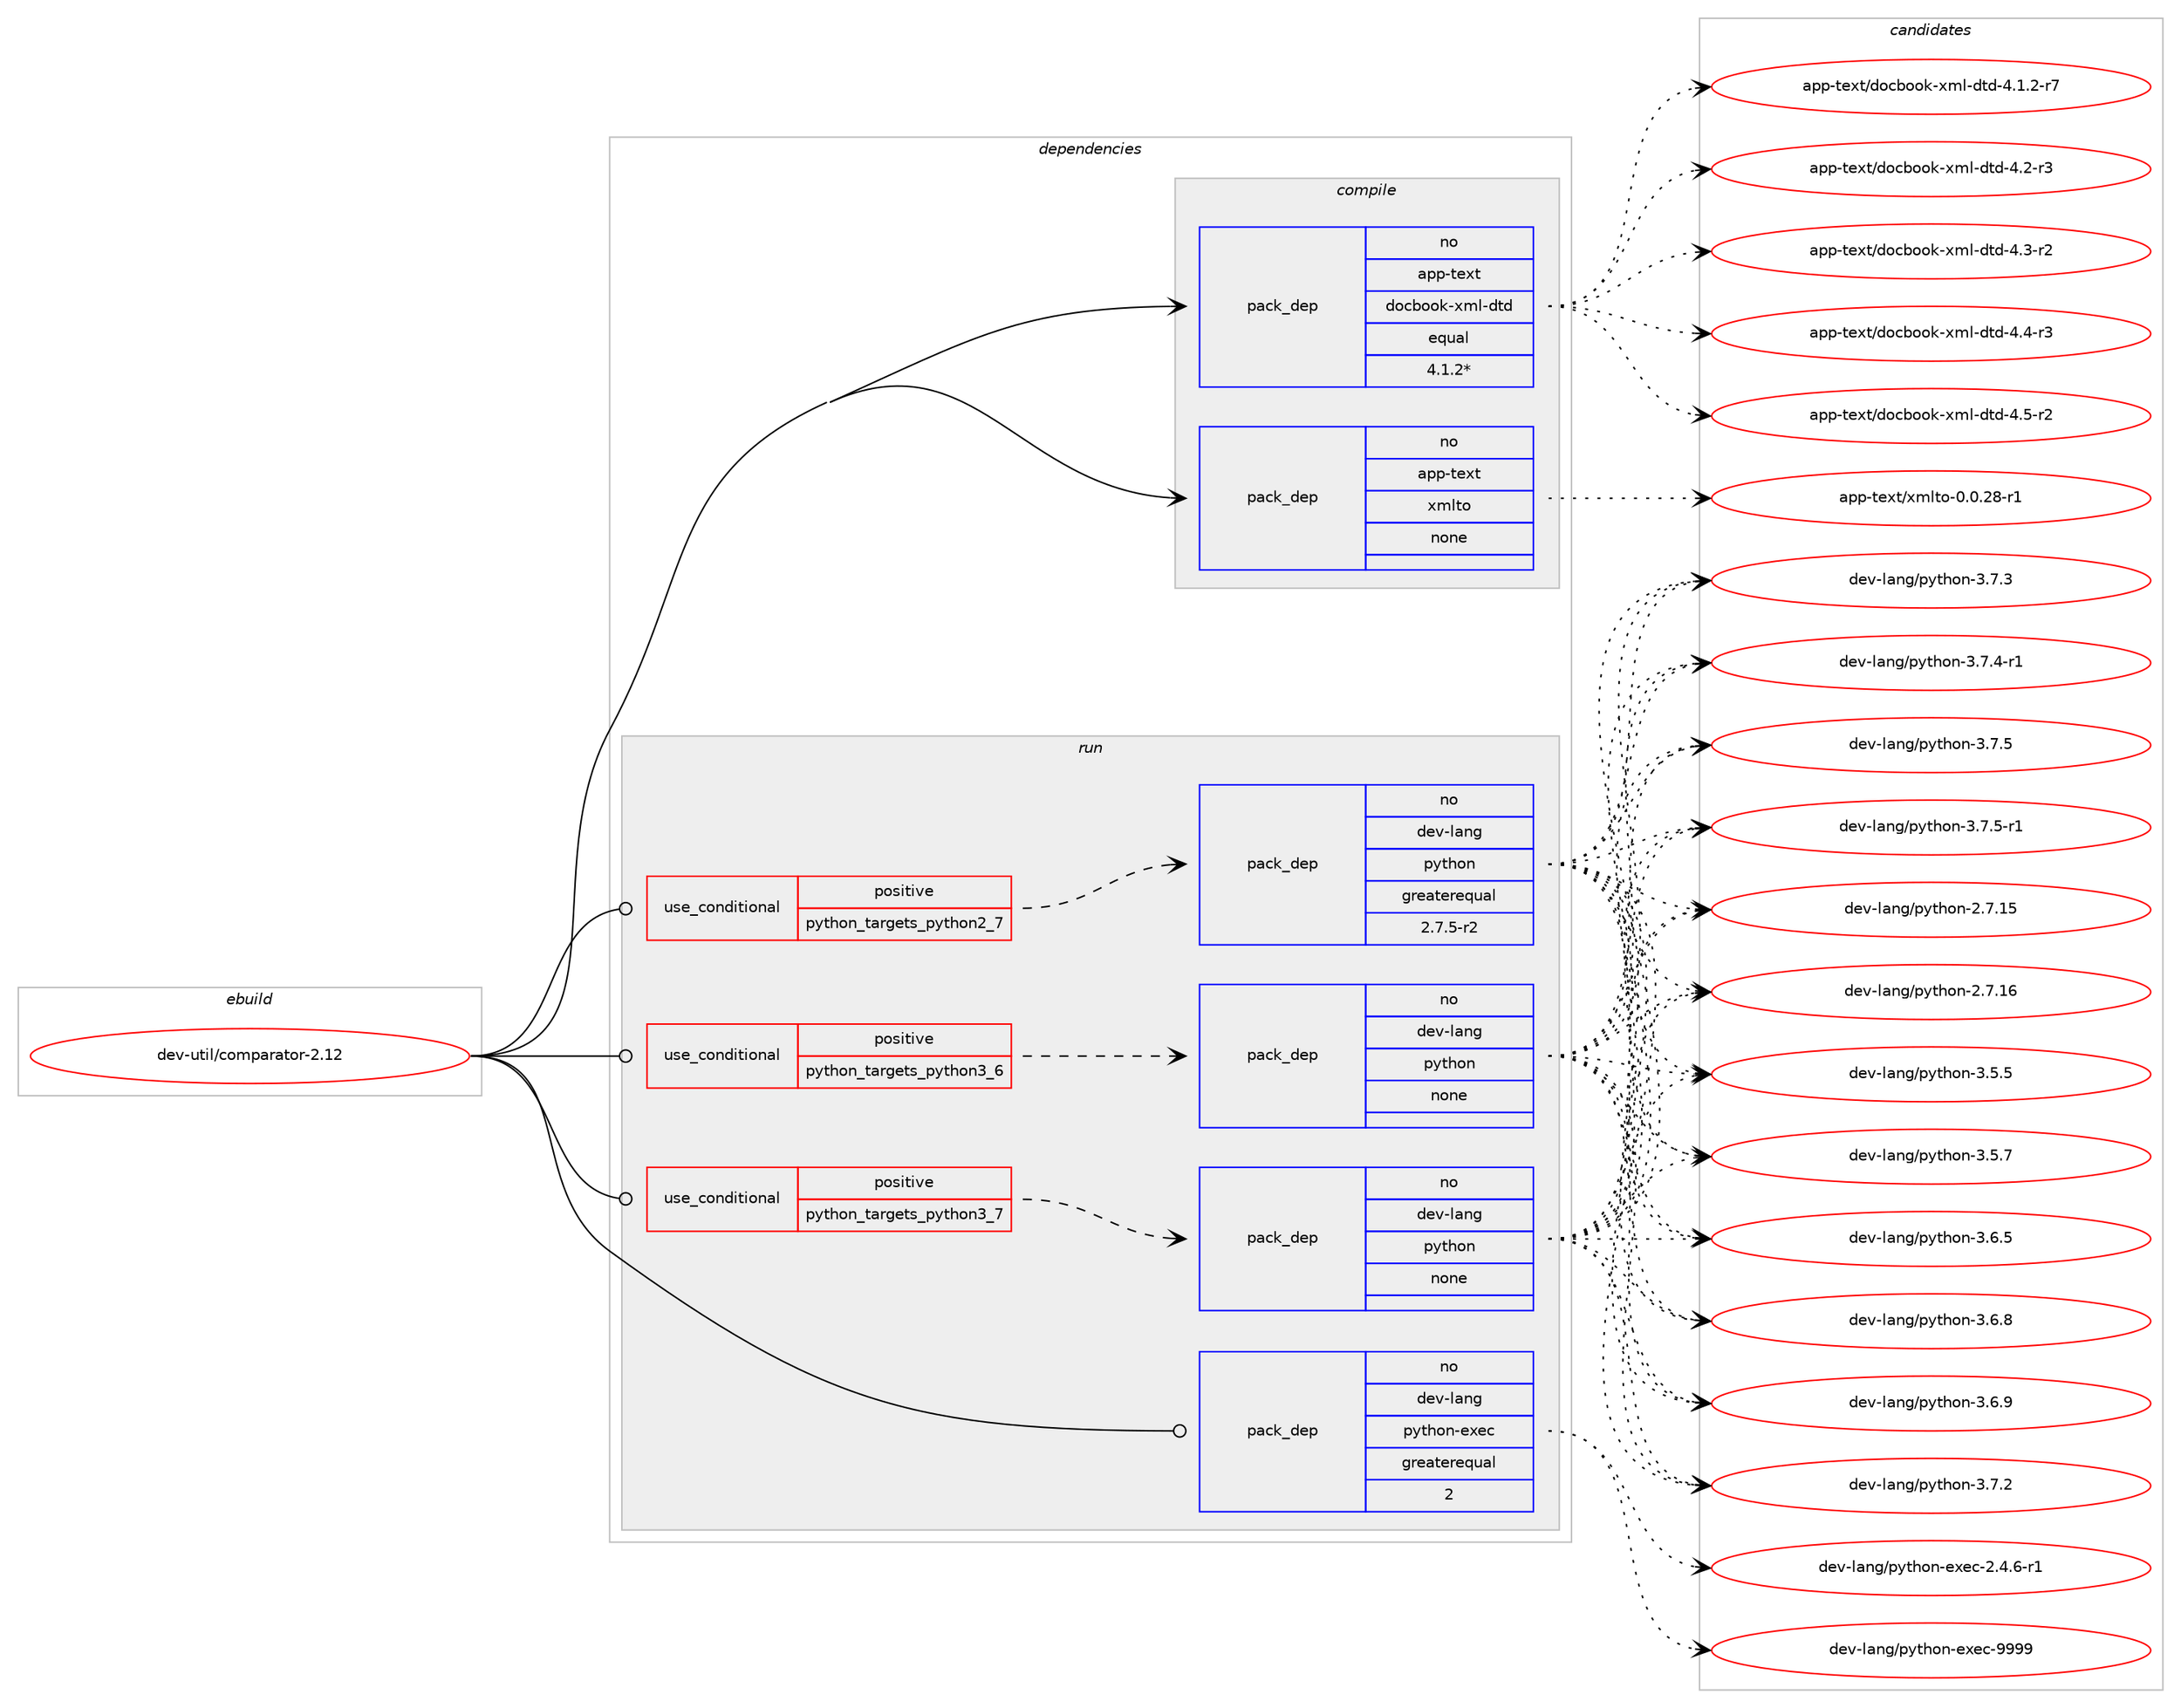 digraph prolog {

# *************
# Graph options
# *************

newrank=true;
concentrate=true;
compound=true;
graph [rankdir=LR,fontname=Helvetica,fontsize=10,ranksep=1.5];#, ranksep=2.5, nodesep=0.2];
edge  [arrowhead=vee];
node  [fontname=Helvetica,fontsize=10];

# **********
# The ebuild
# **********

subgraph cluster_leftcol {
color=gray;
rank=same;
label=<<i>ebuild</i>>;
id [label="dev-util/comparator-2.12", color=red, width=4, href="../dev-util/comparator-2.12.svg"];
}

# ****************
# The dependencies
# ****************

subgraph cluster_midcol {
color=gray;
label=<<i>dependencies</i>>;
subgraph cluster_compile {
fillcolor="#eeeeee";
style=filled;
label=<<i>compile</i>>;
subgraph pack532823 {
dependency727081 [label=<<TABLE BORDER="0" CELLBORDER="1" CELLSPACING="0" CELLPADDING="4" WIDTH="220"><TR><TD ROWSPAN="6" CELLPADDING="30">pack_dep</TD></TR><TR><TD WIDTH="110">no</TD></TR><TR><TD>app-text</TD></TR><TR><TD>docbook-xml-dtd</TD></TR><TR><TD>equal</TD></TR><TR><TD>4.1.2*</TD></TR></TABLE>>, shape=none, color=blue];
}
id:e -> dependency727081:w [weight=20,style="solid",arrowhead="vee"];
subgraph pack532824 {
dependency727082 [label=<<TABLE BORDER="0" CELLBORDER="1" CELLSPACING="0" CELLPADDING="4" WIDTH="220"><TR><TD ROWSPAN="6" CELLPADDING="30">pack_dep</TD></TR><TR><TD WIDTH="110">no</TD></TR><TR><TD>app-text</TD></TR><TR><TD>xmlto</TD></TR><TR><TD>none</TD></TR><TR><TD></TD></TR></TABLE>>, shape=none, color=blue];
}
id:e -> dependency727082:w [weight=20,style="solid",arrowhead="vee"];
}
subgraph cluster_compileandrun {
fillcolor="#eeeeee";
style=filled;
label=<<i>compile and run</i>>;
}
subgraph cluster_run {
fillcolor="#eeeeee";
style=filled;
label=<<i>run</i>>;
subgraph cond182137 {
dependency727083 [label=<<TABLE BORDER="0" CELLBORDER="1" CELLSPACING="0" CELLPADDING="4"><TR><TD ROWSPAN="3" CELLPADDING="10">use_conditional</TD></TR><TR><TD>positive</TD></TR><TR><TD>python_targets_python2_7</TD></TR></TABLE>>, shape=none, color=red];
subgraph pack532825 {
dependency727084 [label=<<TABLE BORDER="0" CELLBORDER="1" CELLSPACING="0" CELLPADDING="4" WIDTH="220"><TR><TD ROWSPAN="6" CELLPADDING="30">pack_dep</TD></TR><TR><TD WIDTH="110">no</TD></TR><TR><TD>dev-lang</TD></TR><TR><TD>python</TD></TR><TR><TD>greaterequal</TD></TR><TR><TD>2.7.5-r2</TD></TR></TABLE>>, shape=none, color=blue];
}
dependency727083:e -> dependency727084:w [weight=20,style="dashed",arrowhead="vee"];
}
id:e -> dependency727083:w [weight=20,style="solid",arrowhead="odot"];
subgraph cond182138 {
dependency727085 [label=<<TABLE BORDER="0" CELLBORDER="1" CELLSPACING="0" CELLPADDING="4"><TR><TD ROWSPAN="3" CELLPADDING="10">use_conditional</TD></TR><TR><TD>positive</TD></TR><TR><TD>python_targets_python3_6</TD></TR></TABLE>>, shape=none, color=red];
subgraph pack532826 {
dependency727086 [label=<<TABLE BORDER="0" CELLBORDER="1" CELLSPACING="0" CELLPADDING="4" WIDTH="220"><TR><TD ROWSPAN="6" CELLPADDING="30">pack_dep</TD></TR><TR><TD WIDTH="110">no</TD></TR><TR><TD>dev-lang</TD></TR><TR><TD>python</TD></TR><TR><TD>none</TD></TR><TR><TD></TD></TR></TABLE>>, shape=none, color=blue];
}
dependency727085:e -> dependency727086:w [weight=20,style="dashed",arrowhead="vee"];
}
id:e -> dependency727085:w [weight=20,style="solid",arrowhead="odot"];
subgraph cond182139 {
dependency727087 [label=<<TABLE BORDER="0" CELLBORDER="1" CELLSPACING="0" CELLPADDING="4"><TR><TD ROWSPAN="3" CELLPADDING="10">use_conditional</TD></TR><TR><TD>positive</TD></TR><TR><TD>python_targets_python3_7</TD></TR></TABLE>>, shape=none, color=red];
subgraph pack532827 {
dependency727088 [label=<<TABLE BORDER="0" CELLBORDER="1" CELLSPACING="0" CELLPADDING="4" WIDTH="220"><TR><TD ROWSPAN="6" CELLPADDING="30">pack_dep</TD></TR><TR><TD WIDTH="110">no</TD></TR><TR><TD>dev-lang</TD></TR><TR><TD>python</TD></TR><TR><TD>none</TD></TR><TR><TD></TD></TR></TABLE>>, shape=none, color=blue];
}
dependency727087:e -> dependency727088:w [weight=20,style="dashed",arrowhead="vee"];
}
id:e -> dependency727087:w [weight=20,style="solid",arrowhead="odot"];
subgraph pack532828 {
dependency727089 [label=<<TABLE BORDER="0" CELLBORDER="1" CELLSPACING="0" CELLPADDING="4" WIDTH="220"><TR><TD ROWSPAN="6" CELLPADDING="30">pack_dep</TD></TR><TR><TD WIDTH="110">no</TD></TR><TR><TD>dev-lang</TD></TR><TR><TD>python-exec</TD></TR><TR><TD>greaterequal</TD></TR><TR><TD>2</TD></TR></TABLE>>, shape=none, color=blue];
}
id:e -> dependency727089:w [weight=20,style="solid",arrowhead="odot"];
}
}

# **************
# The candidates
# **************

subgraph cluster_choices {
rank=same;
color=gray;
label=<<i>candidates</i>>;

subgraph choice532823 {
color=black;
nodesep=1;
choice971121124511610112011647100111999811111110745120109108451001161004552464946504511455 [label="app-text/docbook-xml-dtd-4.1.2-r7", color=red, width=4,href="../app-text/docbook-xml-dtd-4.1.2-r7.svg"];
choice97112112451161011201164710011199981111111074512010910845100116100455246504511451 [label="app-text/docbook-xml-dtd-4.2-r3", color=red, width=4,href="../app-text/docbook-xml-dtd-4.2-r3.svg"];
choice97112112451161011201164710011199981111111074512010910845100116100455246514511450 [label="app-text/docbook-xml-dtd-4.3-r2", color=red, width=4,href="../app-text/docbook-xml-dtd-4.3-r2.svg"];
choice97112112451161011201164710011199981111111074512010910845100116100455246524511451 [label="app-text/docbook-xml-dtd-4.4-r3", color=red, width=4,href="../app-text/docbook-xml-dtd-4.4-r3.svg"];
choice97112112451161011201164710011199981111111074512010910845100116100455246534511450 [label="app-text/docbook-xml-dtd-4.5-r2", color=red, width=4,href="../app-text/docbook-xml-dtd-4.5-r2.svg"];
dependency727081:e -> choice971121124511610112011647100111999811111110745120109108451001161004552464946504511455:w [style=dotted,weight="100"];
dependency727081:e -> choice97112112451161011201164710011199981111111074512010910845100116100455246504511451:w [style=dotted,weight="100"];
dependency727081:e -> choice97112112451161011201164710011199981111111074512010910845100116100455246514511450:w [style=dotted,weight="100"];
dependency727081:e -> choice97112112451161011201164710011199981111111074512010910845100116100455246524511451:w [style=dotted,weight="100"];
dependency727081:e -> choice97112112451161011201164710011199981111111074512010910845100116100455246534511450:w [style=dotted,weight="100"];
}
subgraph choice532824 {
color=black;
nodesep=1;
choice971121124511610112011647120109108116111454846484650564511449 [label="app-text/xmlto-0.0.28-r1", color=red, width=4,href="../app-text/xmlto-0.0.28-r1.svg"];
dependency727082:e -> choice971121124511610112011647120109108116111454846484650564511449:w [style=dotted,weight="100"];
}
subgraph choice532825 {
color=black;
nodesep=1;
choice10010111845108971101034711212111610411111045504655464953 [label="dev-lang/python-2.7.15", color=red, width=4,href="../dev-lang/python-2.7.15.svg"];
choice10010111845108971101034711212111610411111045504655464954 [label="dev-lang/python-2.7.16", color=red, width=4,href="../dev-lang/python-2.7.16.svg"];
choice100101118451089711010347112121116104111110455146534653 [label="dev-lang/python-3.5.5", color=red, width=4,href="../dev-lang/python-3.5.5.svg"];
choice100101118451089711010347112121116104111110455146534655 [label="dev-lang/python-3.5.7", color=red, width=4,href="../dev-lang/python-3.5.7.svg"];
choice100101118451089711010347112121116104111110455146544653 [label="dev-lang/python-3.6.5", color=red, width=4,href="../dev-lang/python-3.6.5.svg"];
choice100101118451089711010347112121116104111110455146544656 [label="dev-lang/python-3.6.8", color=red, width=4,href="../dev-lang/python-3.6.8.svg"];
choice100101118451089711010347112121116104111110455146544657 [label="dev-lang/python-3.6.9", color=red, width=4,href="../dev-lang/python-3.6.9.svg"];
choice100101118451089711010347112121116104111110455146554650 [label="dev-lang/python-3.7.2", color=red, width=4,href="../dev-lang/python-3.7.2.svg"];
choice100101118451089711010347112121116104111110455146554651 [label="dev-lang/python-3.7.3", color=red, width=4,href="../dev-lang/python-3.7.3.svg"];
choice1001011184510897110103471121211161041111104551465546524511449 [label="dev-lang/python-3.7.4-r1", color=red, width=4,href="../dev-lang/python-3.7.4-r1.svg"];
choice100101118451089711010347112121116104111110455146554653 [label="dev-lang/python-3.7.5", color=red, width=4,href="../dev-lang/python-3.7.5.svg"];
choice1001011184510897110103471121211161041111104551465546534511449 [label="dev-lang/python-3.7.5-r1", color=red, width=4,href="../dev-lang/python-3.7.5-r1.svg"];
dependency727084:e -> choice10010111845108971101034711212111610411111045504655464953:w [style=dotted,weight="100"];
dependency727084:e -> choice10010111845108971101034711212111610411111045504655464954:w [style=dotted,weight="100"];
dependency727084:e -> choice100101118451089711010347112121116104111110455146534653:w [style=dotted,weight="100"];
dependency727084:e -> choice100101118451089711010347112121116104111110455146534655:w [style=dotted,weight="100"];
dependency727084:e -> choice100101118451089711010347112121116104111110455146544653:w [style=dotted,weight="100"];
dependency727084:e -> choice100101118451089711010347112121116104111110455146544656:w [style=dotted,weight="100"];
dependency727084:e -> choice100101118451089711010347112121116104111110455146544657:w [style=dotted,weight="100"];
dependency727084:e -> choice100101118451089711010347112121116104111110455146554650:w [style=dotted,weight="100"];
dependency727084:e -> choice100101118451089711010347112121116104111110455146554651:w [style=dotted,weight="100"];
dependency727084:e -> choice1001011184510897110103471121211161041111104551465546524511449:w [style=dotted,weight="100"];
dependency727084:e -> choice100101118451089711010347112121116104111110455146554653:w [style=dotted,weight="100"];
dependency727084:e -> choice1001011184510897110103471121211161041111104551465546534511449:w [style=dotted,weight="100"];
}
subgraph choice532826 {
color=black;
nodesep=1;
choice10010111845108971101034711212111610411111045504655464953 [label="dev-lang/python-2.7.15", color=red, width=4,href="../dev-lang/python-2.7.15.svg"];
choice10010111845108971101034711212111610411111045504655464954 [label="dev-lang/python-2.7.16", color=red, width=4,href="../dev-lang/python-2.7.16.svg"];
choice100101118451089711010347112121116104111110455146534653 [label="dev-lang/python-3.5.5", color=red, width=4,href="../dev-lang/python-3.5.5.svg"];
choice100101118451089711010347112121116104111110455146534655 [label="dev-lang/python-3.5.7", color=red, width=4,href="../dev-lang/python-3.5.7.svg"];
choice100101118451089711010347112121116104111110455146544653 [label="dev-lang/python-3.6.5", color=red, width=4,href="../dev-lang/python-3.6.5.svg"];
choice100101118451089711010347112121116104111110455146544656 [label="dev-lang/python-3.6.8", color=red, width=4,href="../dev-lang/python-3.6.8.svg"];
choice100101118451089711010347112121116104111110455146544657 [label="dev-lang/python-3.6.9", color=red, width=4,href="../dev-lang/python-3.6.9.svg"];
choice100101118451089711010347112121116104111110455146554650 [label="dev-lang/python-3.7.2", color=red, width=4,href="../dev-lang/python-3.7.2.svg"];
choice100101118451089711010347112121116104111110455146554651 [label="dev-lang/python-3.7.3", color=red, width=4,href="../dev-lang/python-3.7.3.svg"];
choice1001011184510897110103471121211161041111104551465546524511449 [label="dev-lang/python-3.7.4-r1", color=red, width=4,href="../dev-lang/python-3.7.4-r1.svg"];
choice100101118451089711010347112121116104111110455146554653 [label="dev-lang/python-3.7.5", color=red, width=4,href="../dev-lang/python-3.7.5.svg"];
choice1001011184510897110103471121211161041111104551465546534511449 [label="dev-lang/python-3.7.5-r1", color=red, width=4,href="../dev-lang/python-3.7.5-r1.svg"];
dependency727086:e -> choice10010111845108971101034711212111610411111045504655464953:w [style=dotted,weight="100"];
dependency727086:e -> choice10010111845108971101034711212111610411111045504655464954:w [style=dotted,weight="100"];
dependency727086:e -> choice100101118451089711010347112121116104111110455146534653:w [style=dotted,weight="100"];
dependency727086:e -> choice100101118451089711010347112121116104111110455146534655:w [style=dotted,weight="100"];
dependency727086:e -> choice100101118451089711010347112121116104111110455146544653:w [style=dotted,weight="100"];
dependency727086:e -> choice100101118451089711010347112121116104111110455146544656:w [style=dotted,weight="100"];
dependency727086:e -> choice100101118451089711010347112121116104111110455146544657:w [style=dotted,weight="100"];
dependency727086:e -> choice100101118451089711010347112121116104111110455146554650:w [style=dotted,weight="100"];
dependency727086:e -> choice100101118451089711010347112121116104111110455146554651:w [style=dotted,weight="100"];
dependency727086:e -> choice1001011184510897110103471121211161041111104551465546524511449:w [style=dotted,weight="100"];
dependency727086:e -> choice100101118451089711010347112121116104111110455146554653:w [style=dotted,weight="100"];
dependency727086:e -> choice1001011184510897110103471121211161041111104551465546534511449:w [style=dotted,weight="100"];
}
subgraph choice532827 {
color=black;
nodesep=1;
choice10010111845108971101034711212111610411111045504655464953 [label="dev-lang/python-2.7.15", color=red, width=4,href="../dev-lang/python-2.7.15.svg"];
choice10010111845108971101034711212111610411111045504655464954 [label="dev-lang/python-2.7.16", color=red, width=4,href="../dev-lang/python-2.7.16.svg"];
choice100101118451089711010347112121116104111110455146534653 [label="dev-lang/python-3.5.5", color=red, width=4,href="../dev-lang/python-3.5.5.svg"];
choice100101118451089711010347112121116104111110455146534655 [label="dev-lang/python-3.5.7", color=red, width=4,href="../dev-lang/python-3.5.7.svg"];
choice100101118451089711010347112121116104111110455146544653 [label="dev-lang/python-3.6.5", color=red, width=4,href="../dev-lang/python-3.6.5.svg"];
choice100101118451089711010347112121116104111110455146544656 [label="dev-lang/python-3.6.8", color=red, width=4,href="../dev-lang/python-3.6.8.svg"];
choice100101118451089711010347112121116104111110455146544657 [label="dev-lang/python-3.6.9", color=red, width=4,href="../dev-lang/python-3.6.9.svg"];
choice100101118451089711010347112121116104111110455146554650 [label="dev-lang/python-3.7.2", color=red, width=4,href="../dev-lang/python-3.7.2.svg"];
choice100101118451089711010347112121116104111110455146554651 [label="dev-lang/python-3.7.3", color=red, width=4,href="../dev-lang/python-3.7.3.svg"];
choice1001011184510897110103471121211161041111104551465546524511449 [label="dev-lang/python-3.7.4-r1", color=red, width=4,href="../dev-lang/python-3.7.4-r1.svg"];
choice100101118451089711010347112121116104111110455146554653 [label="dev-lang/python-3.7.5", color=red, width=4,href="../dev-lang/python-3.7.5.svg"];
choice1001011184510897110103471121211161041111104551465546534511449 [label="dev-lang/python-3.7.5-r1", color=red, width=4,href="../dev-lang/python-3.7.5-r1.svg"];
dependency727088:e -> choice10010111845108971101034711212111610411111045504655464953:w [style=dotted,weight="100"];
dependency727088:e -> choice10010111845108971101034711212111610411111045504655464954:w [style=dotted,weight="100"];
dependency727088:e -> choice100101118451089711010347112121116104111110455146534653:w [style=dotted,weight="100"];
dependency727088:e -> choice100101118451089711010347112121116104111110455146534655:w [style=dotted,weight="100"];
dependency727088:e -> choice100101118451089711010347112121116104111110455146544653:w [style=dotted,weight="100"];
dependency727088:e -> choice100101118451089711010347112121116104111110455146544656:w [style=dotted,weight="100"];
dependency727088:e -> choice100101118451089711010347112121116104111110455146544657:w [style=dotted,weight="100"];
dependency727088:e -> choice100101118451089711010347112121116104111110455146554650:w [style=dotted,weight="100"];
dependency727088:e -> choice100101118451089711010347112121116104111110455146554651:w [style=dotted,weight="100"];
dependency727088:e -> choice1001011184510897110103471121211161041111104551465546524511449:w [style=dotted,weight="100"];
dependency727088:e -> choice100101118451089711010347112121116104111110455146554653:w [style=dotted,weight="100"];
dependency727088:e -> choice1001011184510897110103471121211161041111104551465546534511449:w [style=dotted,weight="100"];
}
subgraph choice532828 {
color=black;
nodesep=1;
choice10010111845108971101034711212111610411111045101120101994550465246544511449 [label="dev-lang/python-exec-2.4.6-r1", color=red, width=4,href="../dev-lang/python-exec-2.4.6-r1.svg"];
choice10010111845108971101034711212111610411111045101120101994557575757 [label="dev-lang/python-exec-9999", color=red, width=4,href="../dev-lang/python-exec-9999.svg"];
dependency727089:e -> choice10010111845108971101034711212111610411111045101120101994550465246544511449:w [style=dotted,weight="100"];
dependency727089:e -> choice10010111845108971101034711212111610411111045101120101994557575757:w [style=dotted,weight="100"];
}
}

}
